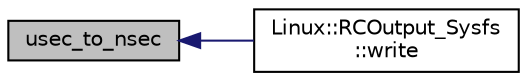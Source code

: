 digraph "usec_to_nsec"
{
 // INTERACTIVE_SVG=YES
  edge [fontname="Helvetica",fontsize="10",labelfontname="Helvetica",labelfontsize="10"];
  node [fontname="Helvetica",fontsize="10",shape=record];
  rankdir="LR";
  Node1 [label="usec_to_nsec",height=0.2,width=0.4,color="black", fillcolor="grey75", style="filled", fontcolor="black"];
  Node1 -> Node2 [dir="back",color="midnightblue",fontsize="10",style="solid",fontname="Helvetica"];
  Node2 [label="Linux::RCOutput_Sysfs\l::write",height=0.2,width=0.4,color="black", fillcolor="white", style="filled",URL="$classLinux_1_1RCOutput__Sysfs.html#a0051cf0dea1359a42e72d1219fee52c2"];
}

